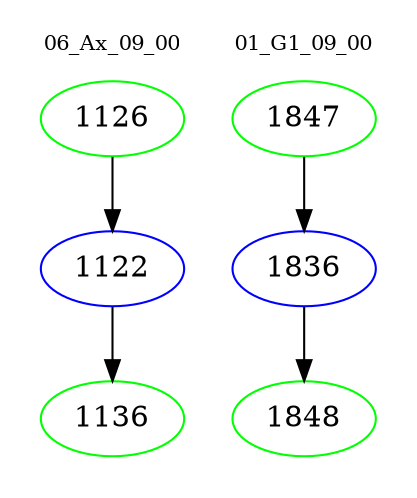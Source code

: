 digraph{
subgraph cluster_0 {
color = white
label = "06_Ax_09_00";
fontsize=10;
T0_1126 [label="1126", color="green"]
T0_1126 -> T0_1122 [color="black"]
T0_1122 [label="1122", color="blue"]
T0_1122 -> T0_1136 [color="black"]
T0_1136 [label="1136", color="green"]
}
subgraph cluster_1 {
color = white
label = "01_G1_09_00";
fontsize=10;
T1_1847 [label="1847", color="green"]
T1_1847 -> T1_1836 [color="black"]
T1_1836 [label="1836", color="blue"]
T1_1836 -> T1_1848 [color="black"]
T1_1848 [label="1848", color="green"]
}
}

